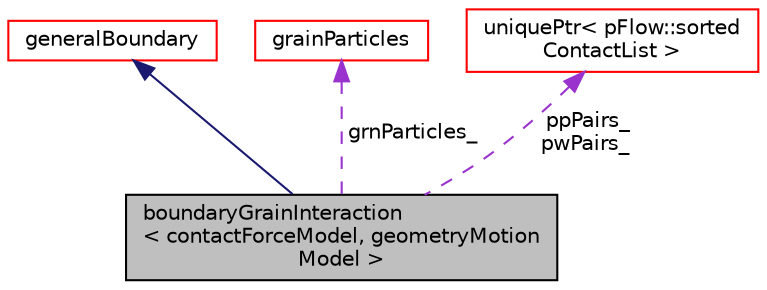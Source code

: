digraph "boundaryGrainInteraction&lt; contactForceModel, geometryMotionModel &gt;"
{
 // LATEX_PDF_SIZE
  edge [fontname="Helvetica",fontsize="10",labelfontname="Helvetica",labelfontsize="10"];
  node [fontname="Helvetica",fontsize="10",shape=record];
  Node1 [label="boundaryGrainInteraction\l\< contactForceModel, geometryMotion\lModel \>",height=0.2,width=0.4,color="black", fillcolor="grey75", style="filled", fontcolor="black",tooltip=" "];
  Node2 -> Node1 [dir="back",color="midnightblue",fontsize="10",style="solid",fontname="Helvetica"];
  Node2 [label="generalBoundary",height=0.2,width=0.4,color="red", fillcolor="white", style="filled",URL="$classpFlow_1_1generalBoundary.html",tooltip=" "];
  Node71 -> Node1 [dir="back",color="darkorchid3",fontsize="10",style="dashed",label=" grnParticles_" ,fontname="Helvetica"];
  Node71 [label="grainParticles",height=0.2,width=0.4,color="red", fillcolor="white", style="filled",URL="$classpFlow_1_1grainParticles.html",tooltip=" "];
  Node124 -> Node1 [dir="back",color="darkorchid3",fontsize="10",style="dashed",label=" ppPairs_\npwPairs_" ,fontname="Helvetica"];
  Node124 [label="uniquePtr\< pFlow::sorted\lContactList \>",height=0.2,width=0.4,color="red", fillcolor="white", style="filled",URL="$classpFlow_1_1uniquePtr.html",tooltip=" "];
}
